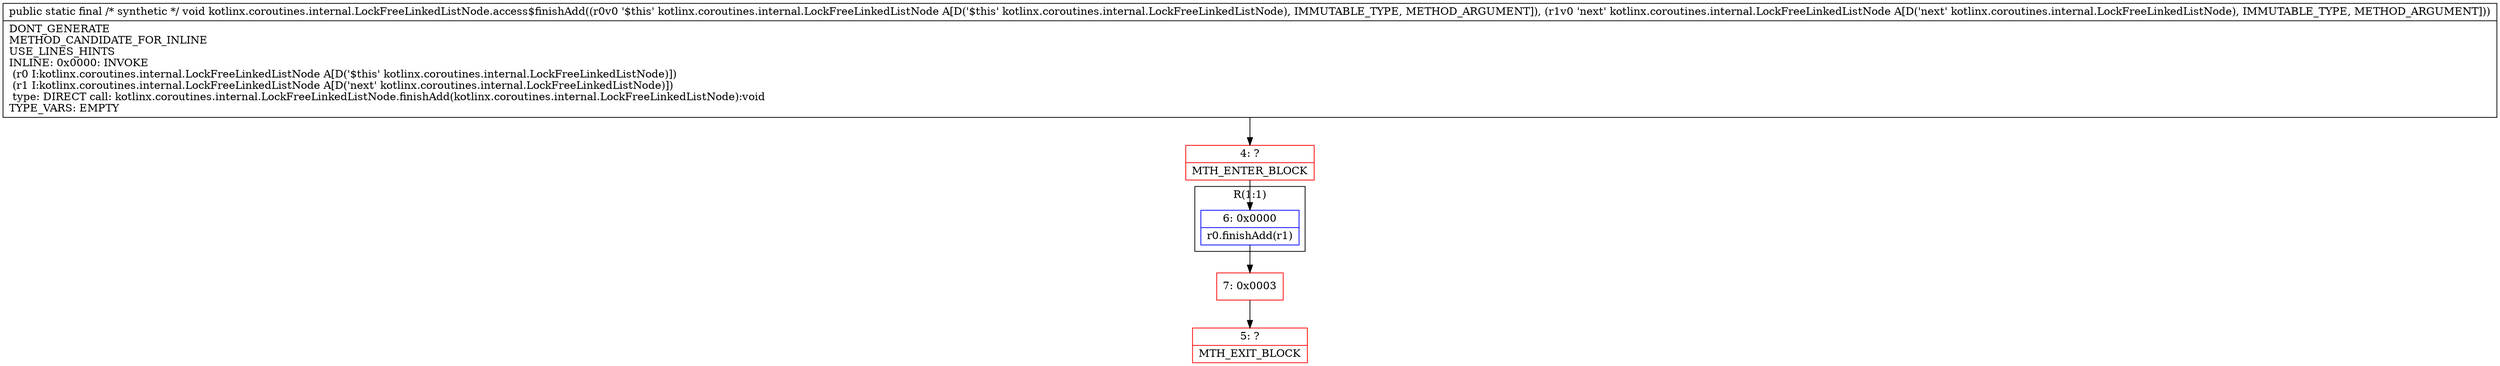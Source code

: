 digraph "CFG forkotlinx.coroutines.internal.LockFreeLinkedListNode.access$finishAdd(Lkotlinx\/coroutines\/internal\/LockFreeLinkedListNode;Lkotlinx\/coroutines\/internal\/LockFreeLinkedListNode;)V" {
subgraph cluster_Region_1342307332 {
label = "R(1:1)";
node [shape=record,color=blue];
Node_6 [shape=record,label="{6\:\ 0x0000|r0.finishAdd(r1)\l}"];
}
Node_4 [shape=record,color=red,label="{4\:\ ?|MTH_ENTER_BLOCK\l}"];
Node_7 [shape=record,color=red,label="{7\:\ 0x0003}"];
Node_5 [shape=record,color=red,label="{5\:\ ?|MTH_EXIT_BLOCK\l}"];
MethodNode[shape=record,label="{public static final \/* synthetic *\/ void kotlinx.coroutines.internal.LockFreeLinkedListNode.access$finishAdd((r0v0 '$this' kotlinx.coroutines.internal.LockFreeLinkedListNode A[D('$this' kotlinx.coroutines.internal.LockFreeLinkedListNode), IMMUTABLE_TYPE, METHOD_ARGUMENT]), (r1v0 'next' kotlinx.coroutines.internal.LockFreeLinkedListNode A[D('next' kotlinx.coroutines.internal.LockFreeLinkedListNode), IMMUTABLE_TYPE, METHOD_ARGUMENT]))  | DONT_GENERATE\lMETHOD_CANDIDATE_FOR_INLINE\lUSE_LINES_HINTS\lINLINE: 0x0000: INVOKE  \l  (r0 I:kotlinx.coroutines.internal.LockFreeLinkedListNode A[D('$this' kotlinx.coroutines.internal.LockFreeLinkedListNode)])\l  (r1 I:kotlinx.coroutines.internal.LockFreeLinkedListNode A[D('next' kotlinx.coroutines.internal.LockFreeLinkedListNode)])\l type: DIRECT call: kotlinx.coroutines.internal.LockFreeLinkedListNode.finishAdd(kotlinx.coroutines.internal.LockFreeLinkedListNode):void\lTYPE_VARS: EMPTY\l}"];
MethodNode -> Node_4;Node_6 -> Node_7;
Node_4 -> Node_6;
Node_7 -> Node_5;
}


